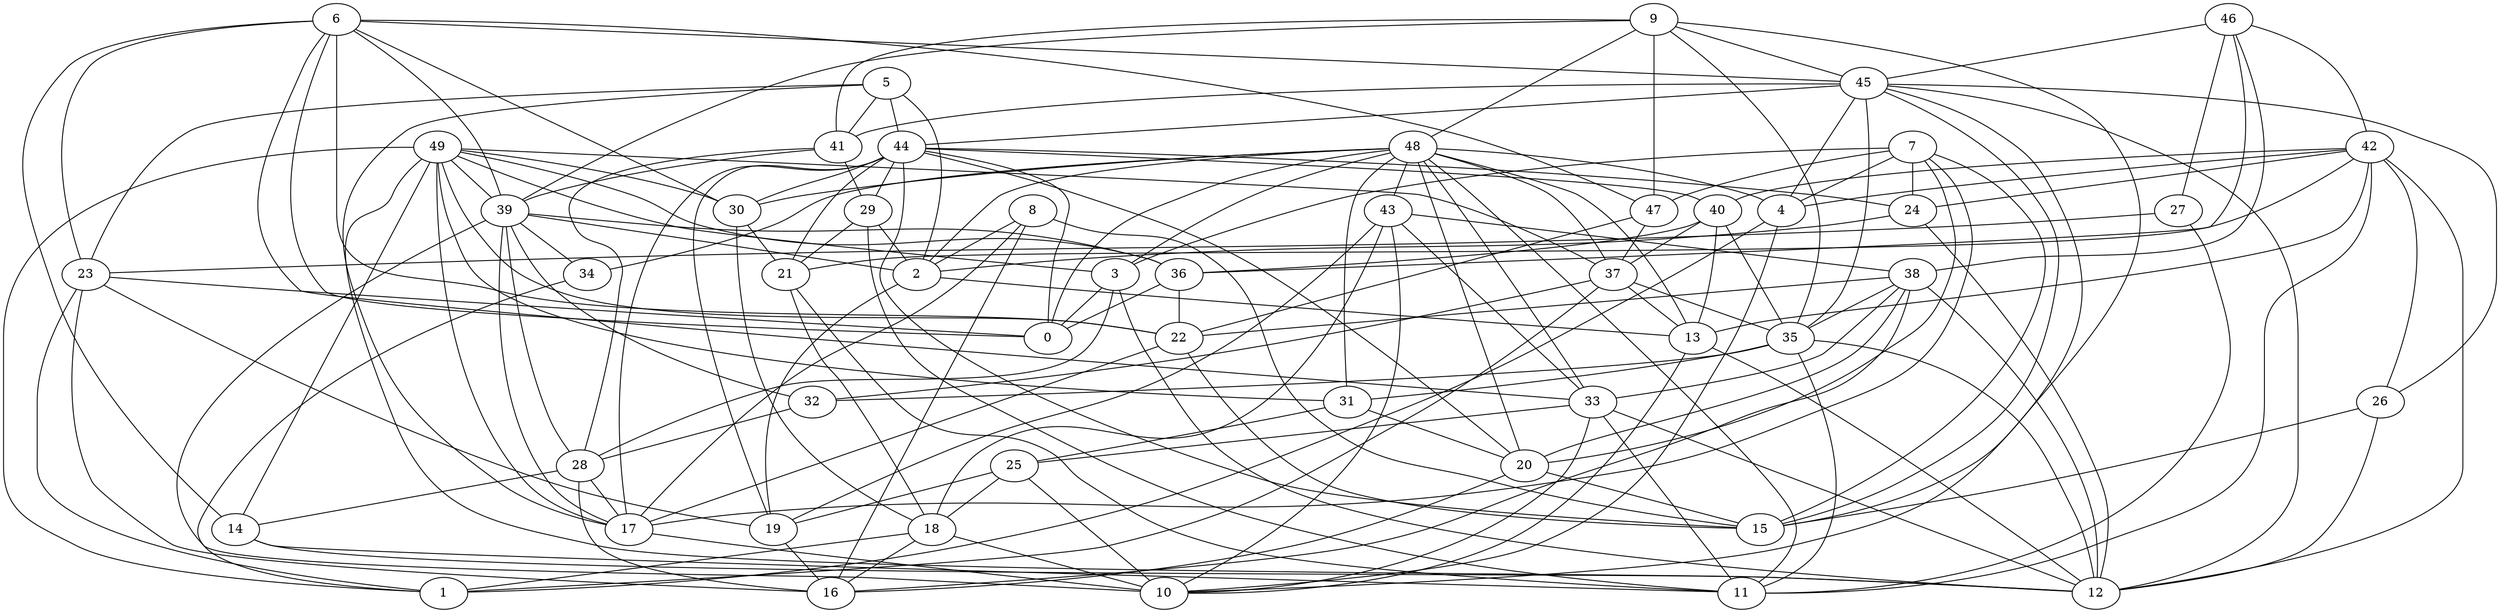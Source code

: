 digraph GG_graph {

subgraph G_graph {
edge [color = black]
"34" -> "1" [dir = none]
"31" -> "20" [dir = none]
"20" -> "16" [dir = none]
"38" -> "22" [dir = none]
"38" -> "16" [dir = none]
"38" -> "35" [dir = none]
"38" -> "12" [dir = none]
"43" -> "10" [dir = none]
"43" -> "33" [dir = none]
"43" -> "38" [dir = none]
"43" -> "19" [dir = none]
"43" -> "18" [dir = none]
"48" -> "3" [dir = none]
"48" -> "0" [dir = none]
"48" -> "31" [dir = none]
"48" -> "20" [dir = none]
"48" -> "34" [dir = none]
"48" -> "13" [dir = none]
"48" -> "30" [dir = none]
"48" -> "33" [dir = none]
"48" -> "11" [dir = none]
"48" -> "37" [dir = none]
"48" -> "4" [dir = none]
"48" -> "43" [dir = none]
"26" -> "15" [dir = none]
"26" -> "12" [dir = none]
"24" -> "2" [dir = none]
"33" -> "25" [dir = none]
"33" -> "11" [dir = none]
"33" -> "12" [dir = none]
"33" -> "10" [dir = none]
"13" -> "10" [dir = none]
"13" -> "12" [dir = none]
"18" -> "10" [dir = none]
"18" -> "16" [dir = none]
"19" -> "16" [dir = none]
"9" -> "41" [dir = none]
"9" -> "39" [dir = none]
"9" -> "48" [dir = none]
"9" -> "35" [dir = none]
"9" -> "15" [dir = none]
"9" -> "47" [dir = none]
"22" -> "17" [dir = none]
"4" -> "10" [dir = none]
"4" -> "1" [dir = none]
"29" -> "2" [dir = none]
"29" -> "11" [dir = none]
"29" -> "21" [dir = none]
"36" -> "22" [dir = none]
"49" -> "12" [dir = none]
"49" -> "14" [dir = none]
"49" -> "3" [dir = none]
"49" -> "1" [dir = none]
"49" -> "37" [dir = none]
"49" -> "30" [dir = none]
"49" -> "22" [dir = none]
"49" -> "36" [dir = none]
"49" -> "17" [dir = none]
"49" -> "31" [dir = none]
"42" -> "24" [dir = none]
"42" -> "21" [dir = none]
"42" -> "11" [dir = none]
"42" -> "12" [dir = none]
"42" -> "4" [dir = none]
"42" -> "13" [dir = none]
"42" -> "26" [dir = none]
"8" -> "16" [dir = none]
"8" -> "2" [dir = none]
"8" -> "15" [dir = none]
"46" -> "38" [dir = none]
"46" -> "27" [dir = none]
"46" -> "36" [dir = none]
"46" -> "42" [dir = none]
"46" -> "45" [dir = none]
"41" -> "28" [dir = none]
"41" -> "39" [dir = none]
"28" -> "16" [dir = none]
"28" -> "17" [dir = none]
"28" -> "14" [dir = none]
"40" -> "37" [dir = none]
"40" -> "13" [dir = none]
"17" -> "10" [dir = none]
"7" -> "3" [dir = none]
"7" -> "4" [dir = none]
"7" -> "47" [dir = none]
"7" -> "15" [dir = none]
"37" -> "13" [dir = none]
"37" -> "1" [dir = none]
"37" -> "32" [dir = none]
"37" -> "35" [dir = none]
"25" -> "18" [dir = none]
"25" -> "10" [dir = none]
"25" -> "19" [dir = none]
"2" -> "13" [dir = none]
"2" -> "19" [dir = none]
"27" -> "23" [dir = none]
"27" -> "11" [dir = none]
"35" -> "32" [dir = none]
"35" -> "12" [dir = none]
"35" -> "11" [dir = none]
"30" -> "21" [dir = none]
"6" -> "47" [dir = none]
"6" -> "0" [dir = none]
"6" -> "23" [dir = none]
"6" -> "30" [dir = none]
"6" -> "22" [dir = none]
"6" -> "45" [dir = none]
"6" -> "39" [dir = none]
"6" -> "14" [dir = none]
"45" -> "12" [dir = none]
"45" -> "15" [dir = none]
"45" -> "10" [dir = none]
"45" -> "4" [dir = none]
"45" -> "44" [dir = none]
"45" -> "41" [dir = none]
"45" -> "35" [dir = none]
"3" -> "28" [dir = none]
"3" -> "0" [dir = none]
"47" -> "37" [dir = none]
"47" -> "22" [dir = none]
"39" -> "36" [dir = none]
"39" -> "34" [dir = none]
"39" -> "17" [dir = none]
"39" -> "28" [dir = none]
"39" -> "32" [dir = none]
"39" -> "2" [dir = none]
"5" -> "44" [dir = none]
"5" -> "2" [dir = none]
"5" -> "41" [dir = none]
"5" -> "17" [dir = none]
"5" -> "23" [dir = none]
"23" -> "19" [dir = none]
"23" -> "0" [dir = none]
"23" -> "16" [dir = none]
"23" -> "1" [dir = none]
"21" -> "18" [dir = none]
"21" -> "11" [dir = none]
"44" -> "21" [dir = none]
"44" -> "24" [dir = none]
"44" -> "17" [dir = none]
"44" -> "15" [dir = none]
"44" -> "0" [dir = none]
"44" -> "29" [dir = none]
"44" -> "19" [dir = none]
"44" -> "20" [dir = none]
"44" -> "40" [dir = none]
"44" -> "30" [dir = none]
"18" -> "1" [dir = none]
"6" -> "33" [dir = none]
"36" -> "0" [dir = none]
"14" -> "12" [dir = none]
"24" -> "12" [dir = none]
"40" -> "36" [dir = none]
"49" -> "39" [dir = none]
"22" -> "15" [dir = none]
"7" -> "20" [dir = none]
"38" -> "33" [dir = none]
"38" -> "20" [dir = none]
"32" -> "28" [dir = none]
"9" -> "45" [dir = none]
"41" -> "29" [dir = none]
"45" -> "26" [dir = none]
"48" -> "2" [dir = none]
"31" -> "25" [dir = none]
"40" -> "35" [dir = none]
"7" -> "17" [dir = none]
"14" -> "11" [dir = none]
"39" -> "10" [dir = none]
"20" -> "15" [dir = none]
"3" -> "12" [dir = none]
"7" -> "24" [dir = none]
"35" -> "31" [dir = none]
"30" -> "18" [dir = none]
"42" -> "40" [dir = none]
"8" -> "17" [dir = none]
}

}

